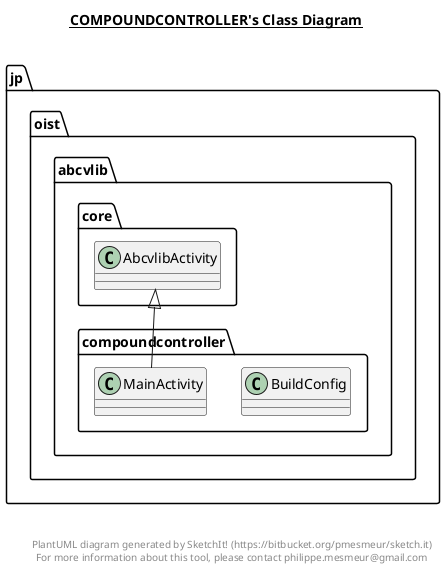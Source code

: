 @startuml

title __COMPOUNDCONTROLLER's Class Diagram__\n

  namespace jp.oist.abcvlib {
    namespace compoundcontroller {
      class jp.oist.abcvlib.compoundcontroller.BuildConfig {
      }
    }
  }
  

  namespace jp.oist.abcvlib {
    namespace compoundcontroller {
      class jp.oist.abcvlib.compoundcontroller.MainActivity {
      }
    }
  }
  

  jp.oist.abcvlib.compoundcontroller.MainActivity -up-|> jp.oist.abcvlib.core.AbcvlibActivity


right footer


PlantUML diagram generated by SketchIt! (https://bitbucket.org/pmesmeur/sketch.it)
For more information about this tool, please contact philippe.mesmeur@gmail.com
endfooter

@enduml
